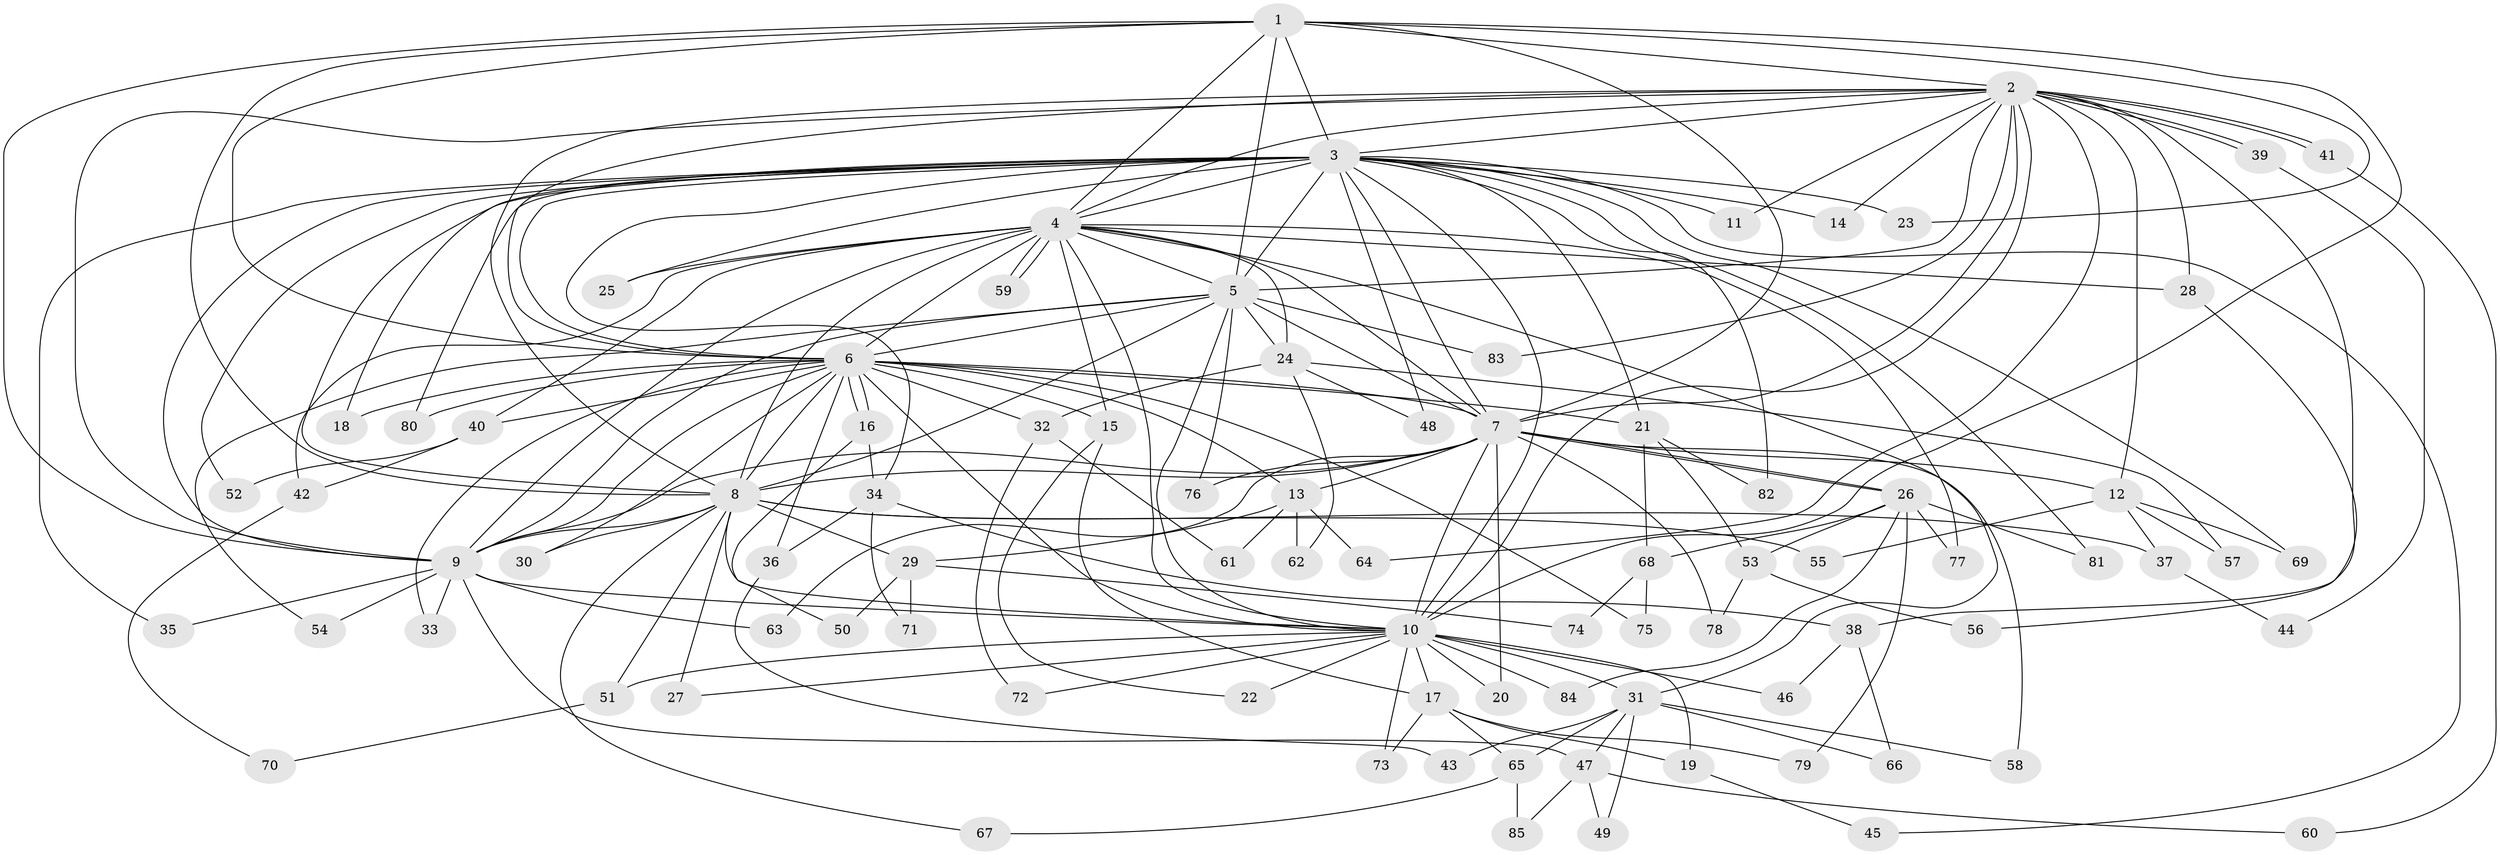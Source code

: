 // coarse degree distribution, {4: 0.20930232558139536, 16: 0.046511627906976744, 9: 0.023255813953488372, 15: 0.046511627906976744, 13: 0.046511627906976744, 5: 0.06976744186046512, 3: 0.09302325581395349, 2: 0.27906976744186046, 7: 0.046511627906976744, 1: 0.023255813953488372, 6: 0.06976744186046512, 10: 0.023255813953488372, 17: 0.023255813953488372}
// Generated by graph-tools (version 1.1) at 2025/36/03/04/25 23:36:14]
// undirected, 85 vertices, 195 edges
graph export_dot {
  node [color=gray90,style=filled];
  1;
  2;
  3;
  4;
  5;
  6;
  7;
  8;
  9;
  10;
  11;
  12;
  13;
  14;
  15;
  16;
  17;
  18;
  19;
  20;
  21;
  22;
  23;
  24;
  25;
  26;
  27;
  28;
  29;
  30;
  31;
  32;
  33;
  34;
  35;
  36;
  37;
  38;
  39;
  40;
  41;
  42;
  43;
  44;
  45;
  46;
  47;
  48;
  49;
  50;
  51;
  52;
  53;
  54;
  55;
  56;
  57;
  58;
  59;
  60;
  61;
  62;
  63;
  64;
  65;
  66;
  67;
  68;
  69;
  70;
  71;
  72;
  73;
  74;
  75;
  76;
  77;
  78;
  79;
  80;
  81;
  82;
  83;
  84;
  85;
  1 -- 2;
  1 -- 3;
  1 -- 4;
  1 -- 5;
  1 -- 6;
  1 -- 7;
  1 -- 8;
  1 -- 9;
  1 -- 10;
  1 -- 23;
  2 -- 3;
  2 -- 4;
  2 -- 5;
  2 -- 6;
  2 -- 7;
  2 -- 8;
  2 -- 9;
  2 -- 10;
  2 -- 11;
  2 -- 12;
  2 -- 14;
  2 -- 28;
  2 -- 38;
  2 -- 39;
  2 -- 39;
  2 -- 41;
  2 -- 41;
  2 -- 64;
  2 -- 83;
  3 -- 4;
  3 -- 5;
  3 -- 6;
  3 -- 7;
  3 -- 8;
  3 -- 9;
  3 -- 10;
  3 -- 11;
  3 -- 14;
  3 -- 18;
  3 -- 21;
  3 -- 23;
  3 -- 25;
  3 -- 34;
  3 -- 35;
  3 -- 45;
  3 -- 48;
  3 -- 52;
  3 -- 69;
  3 -- 80;
  3 -- 81;
  3 -- 82;
  4 -- 5;
  4 -- 6;
  4 -- 7;
  4 -- 8;
  4 -- 9;
  4 -- 10;
  4 -- 15;
  4 -- 24;
  4 -- 25;
  4 -- 28;
  4 -- 31;
  4 -- 40;
  4 -- 42;
  4 -- 59;
  4 -- 59;
  4 -- 77;
  5 -- 6;
  5 -- 7;
  5 -- 8;
  5 -- 9;
  5 -- 10;
  5 -- 24;
  5 -- 54;
  5 -- 76;
  5 -- 83;
  6 -- 7;
  6 -- 8;
  6 -- 9;
  6 -- 10;
  6 -- 13;
  6 -- 15;
  6 -- 16;
  6 -- 16;
  6 -- 18;
  6 -- 21;
  6 -- 30;
  6 -- 32;
  6 -- 33;
  6 -- 36;
  6 -- 40;
  6 -- 75;
  6 -- 80;
  7 -- 8;
  7 -- 9;
  7 -- 10;
  7 -- 12;
  7 -- 13;
  7 -- 20;
  7 -- 26;
  7 -- 26;
  7 -- 58;
  7 -- 63;
  7 -- 76;
  7 -- 78;
  8 -- 9;
  8 -- 10;
  8 -- 27;
  8 -- 29;
  8 -- 30;
  8 -- 37;
  8 -- 51;
  8 -- 55;
  8 -- 67;
  9 -- 10;
  9 -- 33;
  9 -- 35;
  9 -- 47;
  9 -- 54;
  9 -- 63;
  10 -- 17;
  10 -- 19;
  10 -- 20;
  10 -- 22;
  10 -- 27;
  10 -- 31;
  10 -- 46;
  10 -- 51;
  10 -- 72;
  10 -- 73;
  10 -- 84;
  12 -- 37;
  12 -- 55;
  12 -- 57;
  12 -- 69;
  13 -- 29;
  13 -- 61;
  13 -- 62;
  13 -- 64;
  15 -- 17;
  15 -- 22;
  16 -- 34;
  16 -- 50;
  17 -- 19;
  17 -- 65;
  17 -- 73;
  17 -- 79;
  19 -- 45;
  21 -- 53;
  21 -- 68;
  21 -- 82;
  24 -- 32;
  24 -- 48;
  24 -- 57;
  24 -- 62;
  26 -- 53;
  26 -- 68;
  26 -- 77;
  26 -- 79;
  26 -- 81;
  26 -- 84;
  28 -- 56;
  29 -- 50;
  29 -- 71;
  29 -- 74;
  31 -- 43;
  31 -- 47;
  31 -- 49;
  31 -- 58;
  31 -- 65;
  31 -- 66;
  32 -- 61;
  32 -- 72;
  34 -- 36;
  34 -- 38;
  34 -- 71;
  36 -- 43;
  37 -- 44;
  38 -- 46;
  38 -- 66;
  39 -- 44;
  40 -- 42;
  40 -- 52;
  41 -- 60;
  42 -- 70;
  47 -- 49;
  47 -- 60;
  47 -- 85;
  51 -- 70;
  53 -- 56;
  53 -- 78;
  65 -- 67;
  65 -- 85;
  68 -- 74;
  68 -- 75;
}
